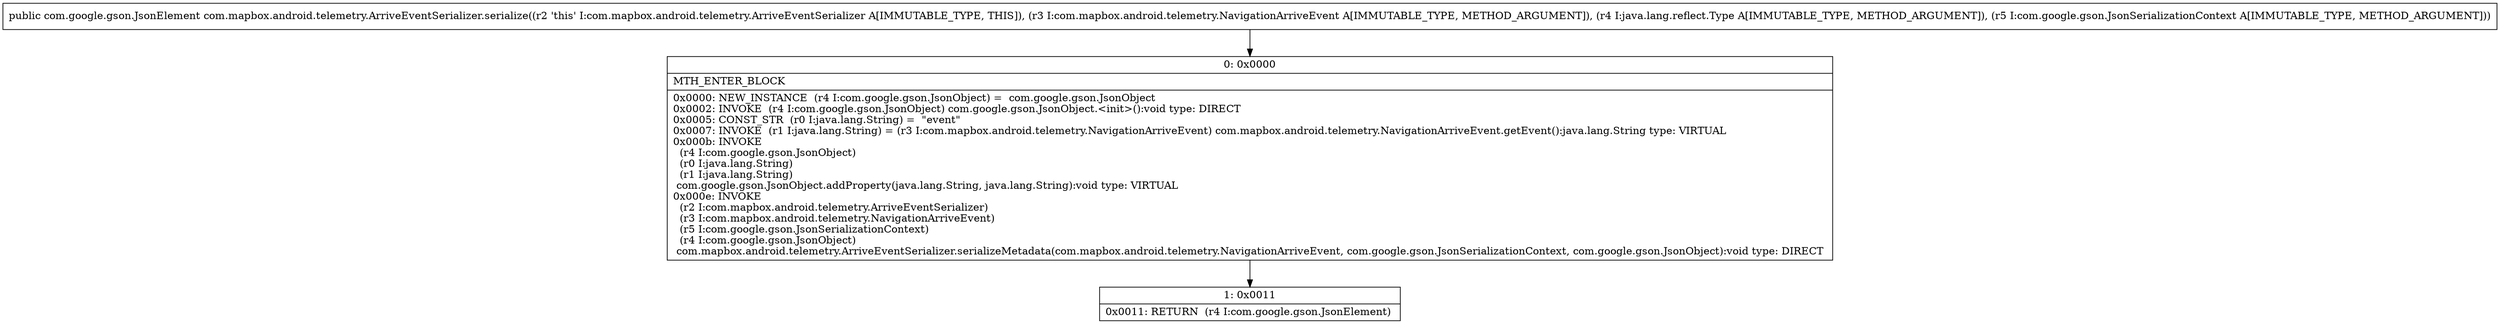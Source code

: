 digraph "CFG forcom.mapbox.android.telemetry.ArriveEventSerializer.serialize(Lcom\/mapbox\/android\/telemetry\/NavigationArriveEvent;Ljava\/lang\/reflect\/Type;Lcom\/google\/gson\/JsonSerializationContext;)Lcom\/google\/gson\/JsonElement;" {
Node_0 [shape=record,label="{0\:\ 0x0000|MTH_ENTER_BLOCK\l|0x0000: NEW_INSTANCE  (r4 I:com.google.gson.JsonObject) =  com.google.gson.JsonObject \l0x0002: INVOKE  (r4 I:com.google.gson.JsonObject) com.google.gson.JsonObject.\<init\>():void type: DIRECT \l0x0005: CONST_STR  (r0 I:java.lang.String) =  \"event\" \l0x0007: INVOKE  (r1 I:java.lang.String) = (r3 I:com.mapbox.android.telemetry.NavigationArriveEvent) com.mapbox.android.telemetry.NavigationArriveEvent.getEvent():java.lang.String type: VIRTUAL \l0x000b: INVOKE  \l  (r4 I:com.google.gson.JsonObject)\l  (r0 I:java.lang.String)\l  (r1 I:java.lang.String)\l com.google.gson.JsonObject.addProperty(java.lang.String, java.lang.String):void type: VIRTUAL \l0x000e: INVOKE  \l  (r2 I:com.mapbox.android.telemetry.ArriveEventSerializer)\l  (r3 I:com.mapbox.android.telemetry.NavigationArriveEvent)\l  (r5 I:com.google.gson.JsonSerializationContext)\l  (r4 I:com.google.gson.JsonObject)\l com.mapbox.android.telemetry.ArriveEventSerializer.serializeMetadata(com.mapbox.android.telemetry.NavigationArriveEvent, com.google.gson.JsonSerializationContext, com.google.gson.JsonObject):void type: DIRECT \l}"];
Node_1 [shape=record,label="{1\:\ 0x0011|0x0011: RETURN  (r4 I:com.google.gson.JsonElement) \l}"];
MethodNode[shape=record,label="{public com.google.gson.JsonElement com.mapbox.android.telemetry.ArriveEventSerializer.serialize((r2 'this' I:com.mapbox.android.telemetry.ArriveEventSerializer A[IMMUTABLE_TYPE, THIS]), (r3 I:com.mapbox.android.telemetry.NavigationArriveEvent A[IMMUTABLE_TYPE, METHOD_ARGUMENT]), (r4 I:java.lang.reflect.Type A[IMMUTABLE_TYPE, METHOD_ARGUMENT]), (r5 I:com.google.gson.JsonSerializationContext A[IMMUTABLE_TYPE, METHOD_ARGUMENT])) }"];
MethodNode -> Node_0;
Node_0 -> Node_1;
}

